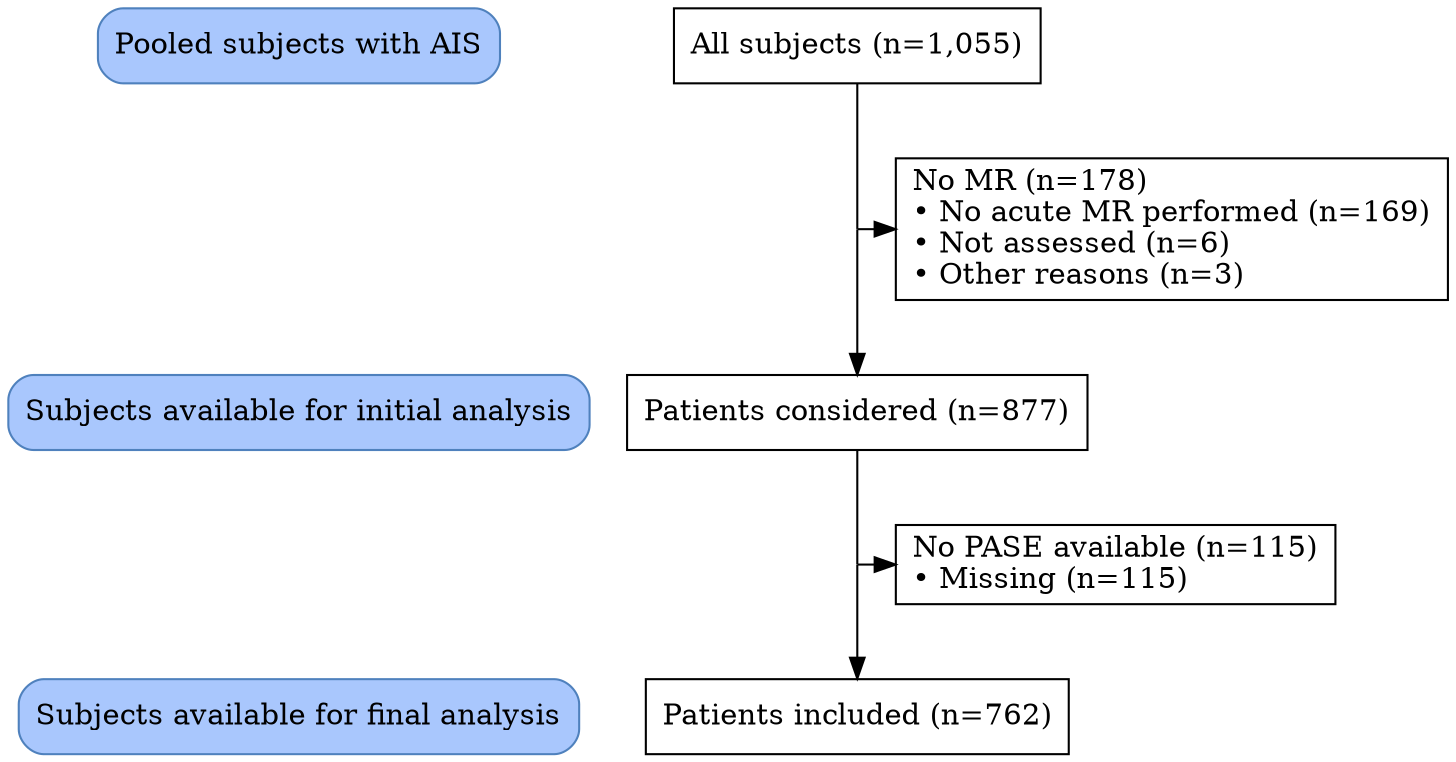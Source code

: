 digraph consort_diagram {
  graph [layout = dot, splines=ortho]

node [shape = rectangle, style = "rounded,filled", fillcolor = "#A9C7FD" color = "#4F81BD"]
label6 [label = "Pooled subjects with AIS"]
label7 [label = "Subjects available for initial analysis"]
label8 [label = "Subjects available for final analysis"]


edge[style=invis];
label6 -> label7 -> label8;


# node definitions with substituted label text
  node [shape = rectangle, fillcolor = Biege, style="", fillcolor = "", color = ""]

node1 [label = "All subjects (n=1,055)" group=A1]
node2 [label = "No MR (n=178)\l• No acute MR performed (n=169)\l• Not assessed (n=6)\l• Other reasons (n=3)\l"]
node3 [label = "Patients considered (n=877)" group=A1]
node4 [label = "No PASE available (n=115)\l• Missing (n=115)\l"]
node5 [label = "Patients included (n=762)" group=A1]


## Invisible point node for joints

node [shape = point, width = 0, style=invis]

P1 [group=A1]
P2 [group=A1]

subgraph {
  rank = same; rankdir = LR; label6;  node1;
  }
subgraph {
  rank = same; rankdir = LR; P1; node2;
  }
subgraph {
  rank = same; rankdir = LR; label7;  node3;
  }
subgraph {
  rank = same; rankdir = LR; P2; node4;
  }
subgraph {
  rank = same; rankdir = LR; label8; node5;
  }

edge[style=""];

node1 -> P1 [arrowhead = none];
P1 -> node2;
P1 -> node3;
node3 -> P2 [arrowhead = none];
P2 -> node4;
P2 -> node5;


}

